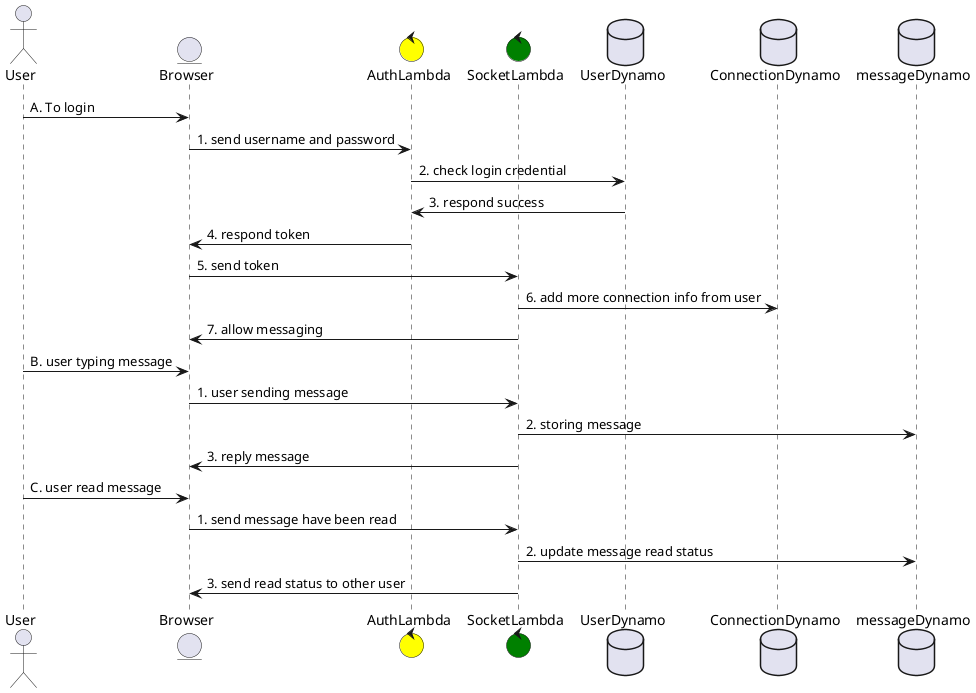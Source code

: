 @startuml
'!theme spacelab
actor       User
Entity     Browser
control     AuthLambda #yellow
control     SocketLambda #green
database    UserDynamo
database    ConnectionDynamo
database    messageDynamo

User -> Browser : A. To login
Browser -> AuthLambda : 1. send username and password
AuthLambda -> UserDynamo: 2. check login credential
'UserDynamo --> AuthLambda: respond failed
UserDynamo -> AuthLambda: 3. respond success
'AuthLambda --> Browser: respond 401
AuthLambda -> Browser: 4. respond token
Browser -> SocketLambda: 5. send token
SocketLambda -> ConnectionDynamo : 6. add more connection info from user
SocketLambda -> Browser: 7. allow messaging
User -> Browser: B. user typing message
Browser -> SocketLambda: 1. user sending message
SocketLambda -> messageDynamo: 2. storing message
SocketLambda -> Browser: 3. reply message
User -> Browser: C. user read message
Browser -> SocketLambda: 1. send message have been read
SocketLambda -> messageDynamo: 2. update message read status
SocketLambda -> Browser: 3. send read status to other user
@enduml